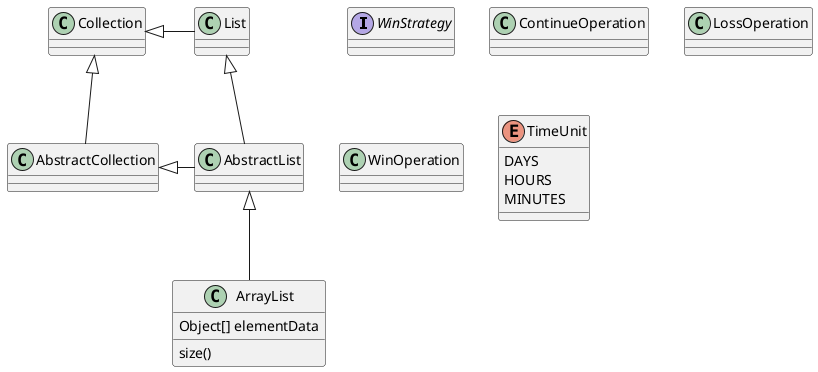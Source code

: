 @startuml
'https://plantuml.com/class-diagram

interface WinStrategy
class ContinueOperation
class LossOperation
class WinOperation

List <|-- AbstractList
Collection <|-- AbstractCollection

Collection <|- List
AbstractCollection <|- AbstractList
AbstractList <|-- ArrayList

class ArrayList {
Object[] elementData
size()
}

enum TimeUnit {
DAYS
HOURS
MINUTES
}

@enduml